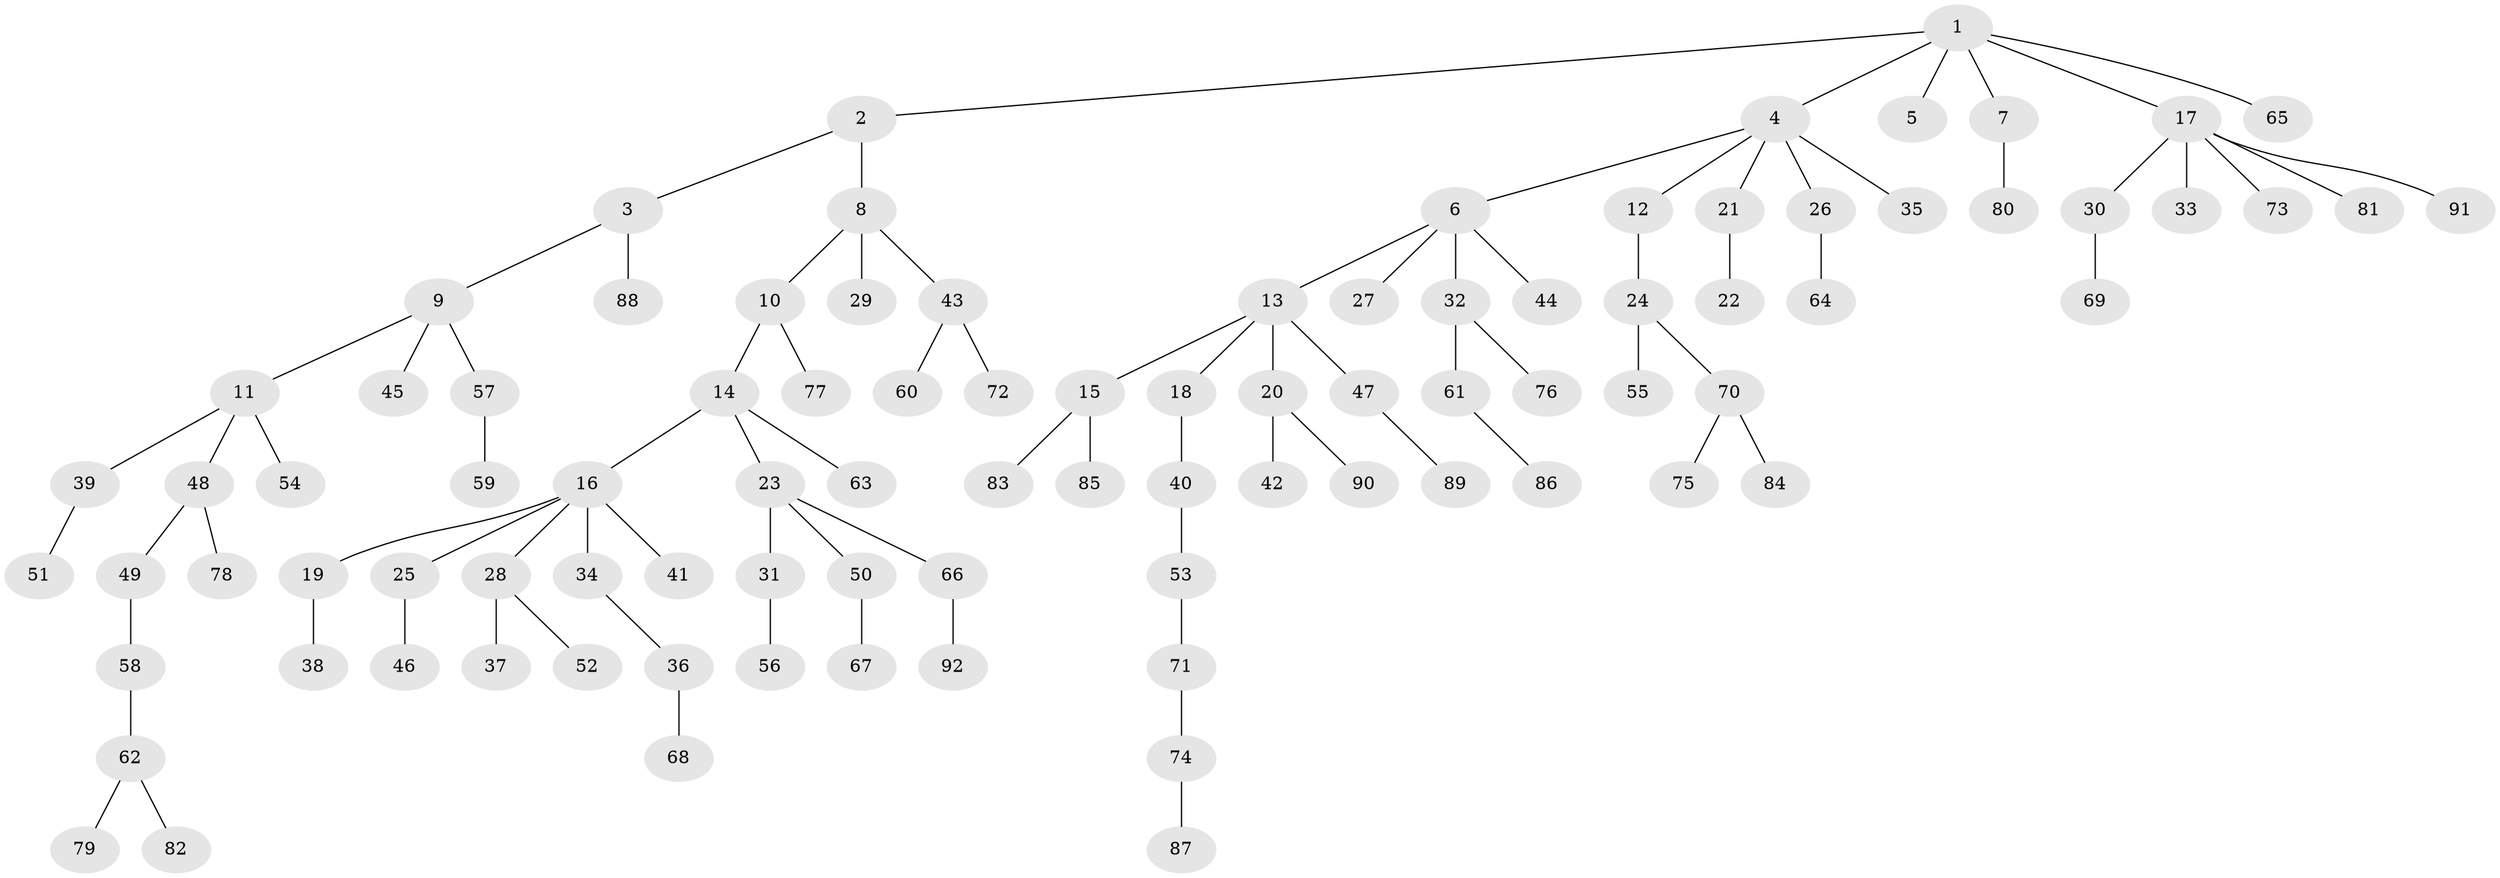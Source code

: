 // original degree distribution, {7: 0.022900763358778626, 3: 0.1450381679389313, 4: 0.05343511450381679, 2: 0.2366412213740458, 5: 0.030534351145038167, 6: 0.007633587786259542, 1: 0.5038167938931297}
// Generated by graph-tools (version 1.1) at 2025/51/03/04/25 22:51:28]
// undirected, 92 vertices, 91 edges
graph export_dot {
  node [color=gray90,style=filled];
  1;
  2;
  3;
  4;
  5;
  6;
  7;
  8;
  9;
  10;
  11;
  12;
  13;
  14;
  15;
  16;
  17;
  18;
  19;
  20;
  21;
  22;
  23;
  24;
  25;
  26;
  27;
  28;
  29;
  30;
  31;
  32;
  33;
  34;
  35;
  36;
  37;
  38;
  39;
  40;
  41;
  42;
  43;
  44;
  45;
  46;
  47;
  48;
  49;
  50;
  51;
  52;
  53;
  54;
  55;
  56;
  57;
  58;
  59;
  60;
  61;
  62;
  63;
  64;
  65;
  66;
  67;
  68;
  69;
  70;
  71;
  72;
  73;
  74;
  75;
  76;
  77;
  78;
  79;
  80;
  81;
  82;
  83;
  84;
  85;
  86;
  87;
  88;
  89;
  90;
  91;
  92;
  1 -- 2 [weight=1.0];
  1 -- 4 [weight=1.0];
  1 -- 5 [weight=1.0];
  1 -- 7 [weight=1.0];
  1 -- 17 [weight=1.0];
  1 -- 65 [weight=1.0];
  2 -- 3 [weight=1.0];
  2 -- 8 [weight=1.0];
  3 -- 9 [weight=1.0];
  3 -- 88 [weight=1.0];
  4 -- 6 [weight=1.0];
  4 -- 12 [weight=1.0];
  4 -- 21 [weight=1.0];
  4 -- 26 [weight=1.0];
  4 -- 35 [weight=1.0];
  6 -- 13 [weight=1.0];
  6 -- 27 [weight=1.0];
  6 -- 32 [weight=1.0];
  6 -- 44 [weight=1.0];
  7 -- 80 [weight=1.0];
  8 -- 10 [weight=1.0];
  8 -- 29 [weight=1.0];
  8 -- 43 [weight=1.0];
  9 -- 11 [weight=1.0];
  9 -- 45 [weight=1.0];
  9 -- 57 [weight=1.0];
  10 -- 14 [weight=1.0];
  10 -- 77 [weight=1.0];
  11 -- 39 [weight=1.0];
  11 -- 48 [weight=1.0];
  11 -- 54 [weight=1.0];
  12 -- 24 [weight=1.0];
  13 -- 15 [weight=1.0];
  13 -- 18 [weight=1.0];
  13 -- 20 [weight=1.0];
  13 -- 47 [weight=1.0];
  14 -- 16 [weight=1.0];
  14 -- 23 [weight=1.0];
  14 -- 63 [weight=1.0];
  15 -- 83 [weight=1.0];
  15 -- 85 [weight=1.0];
  16 -- 19 [weight=1.0];
  16 -- 25 [weight=1.0];
  16 -- 28 [weight=1.0];
  16 -- 34 [weight=1.0];
  16 -- 41 [weight=1.0];
  17 -- 30 [weight=1.0];
  17 -- 33 [weight=1.0];
  17 -- 73 [weight=1.0];
  17 -- 81 [weight=1.0];
  17 -- 91 [weight=1.0];
  18 -- 40 [weight=1.0];
  19 -- 38 [weight=1.0];
  20 -- 42 [weight=1.0];
  20 -- 90 [weight=1.0];
  21 -- 22 [weight=1.0];
  23 -- 31 [weight=1.0];
  23 -- 50 [weight=1.0];
  23 -- 66 [weight=1.0];
  24 -- 55 [weight=1.0];
  24 -- 70 [weight=1.0];
  25 -- 46 [weight=1.0];
  26 -- 64 [weight=1.0];
  28 -- 37 [weight=1.0];
  28 -- 52 [weight=1.0];
  30 -- 69 [weight=1.0];
  31 -- 56 [weight=1.0];
  32 -- 61 [weight=1.0];
  32 -- 76 [weight=1.0];
  34 -- 36 [weight=1.0];
  36 -- 68 [weight=1.0];
  39 -- 51 [weight=1.0];
  40 -- 53 [weight=1.0];
  43 -- 60 [weight=1.0];
  43 -- 72 [weight=1.0];
  47 -- 89 [weight=1.0];
  48 -- 49 [weight=1.0];
  48 -- 78 [weight=1.0];
  49 -- 58 [weight=1.0];
  50 -- 67 [weight=1.0];
  53 -- 71 [weight=1.0];
  57 -- 59 [weight=1.0];
  58 -- 62 [weight=1.0];
  61 -- 86 [weight=1.0];
  62 -- 79 [weight=1.0];
  62 -- 82 [weight=1.0];
  66 -- 92 [weight=1.0];
  70 -- 75 [weight=1.0];
  70 -- 84 [weight=1.0];
  71 -- 74 [weight=1.0];
  74 -- 87 [weight=1.0];
}
